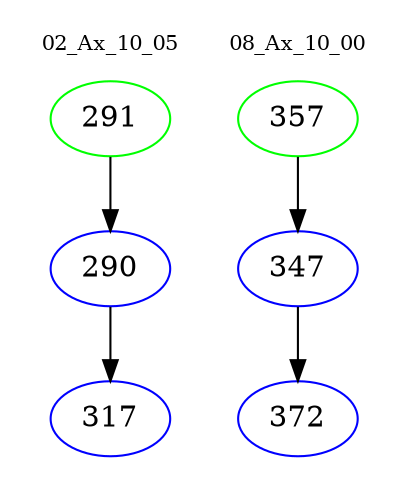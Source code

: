 digraph{
subgraph cluster_0 {
color = white
label = "02_Ax_10_05";
fontsize=10;
T0_291 [label="291", color="green"]
T0_291 -> T0_290 [color="black"]
T0_290 [label="290", color="blue"]
T0_290 -> T0_317 [color="black"]
T0_317 [label="317", color="blue"]
}
subgraph cluster_1 {
color = white
label = "08_Ax_10_00";
fontsize=10;
T1_357 [label="357", color="green"]
T1_357 -> T1_347 [color="black"]
T1_347 [label="347", color="blue"]
T1_347 -> T1_372 [color="black"]
T1_372 [label="372", color="blue"]
}
}
